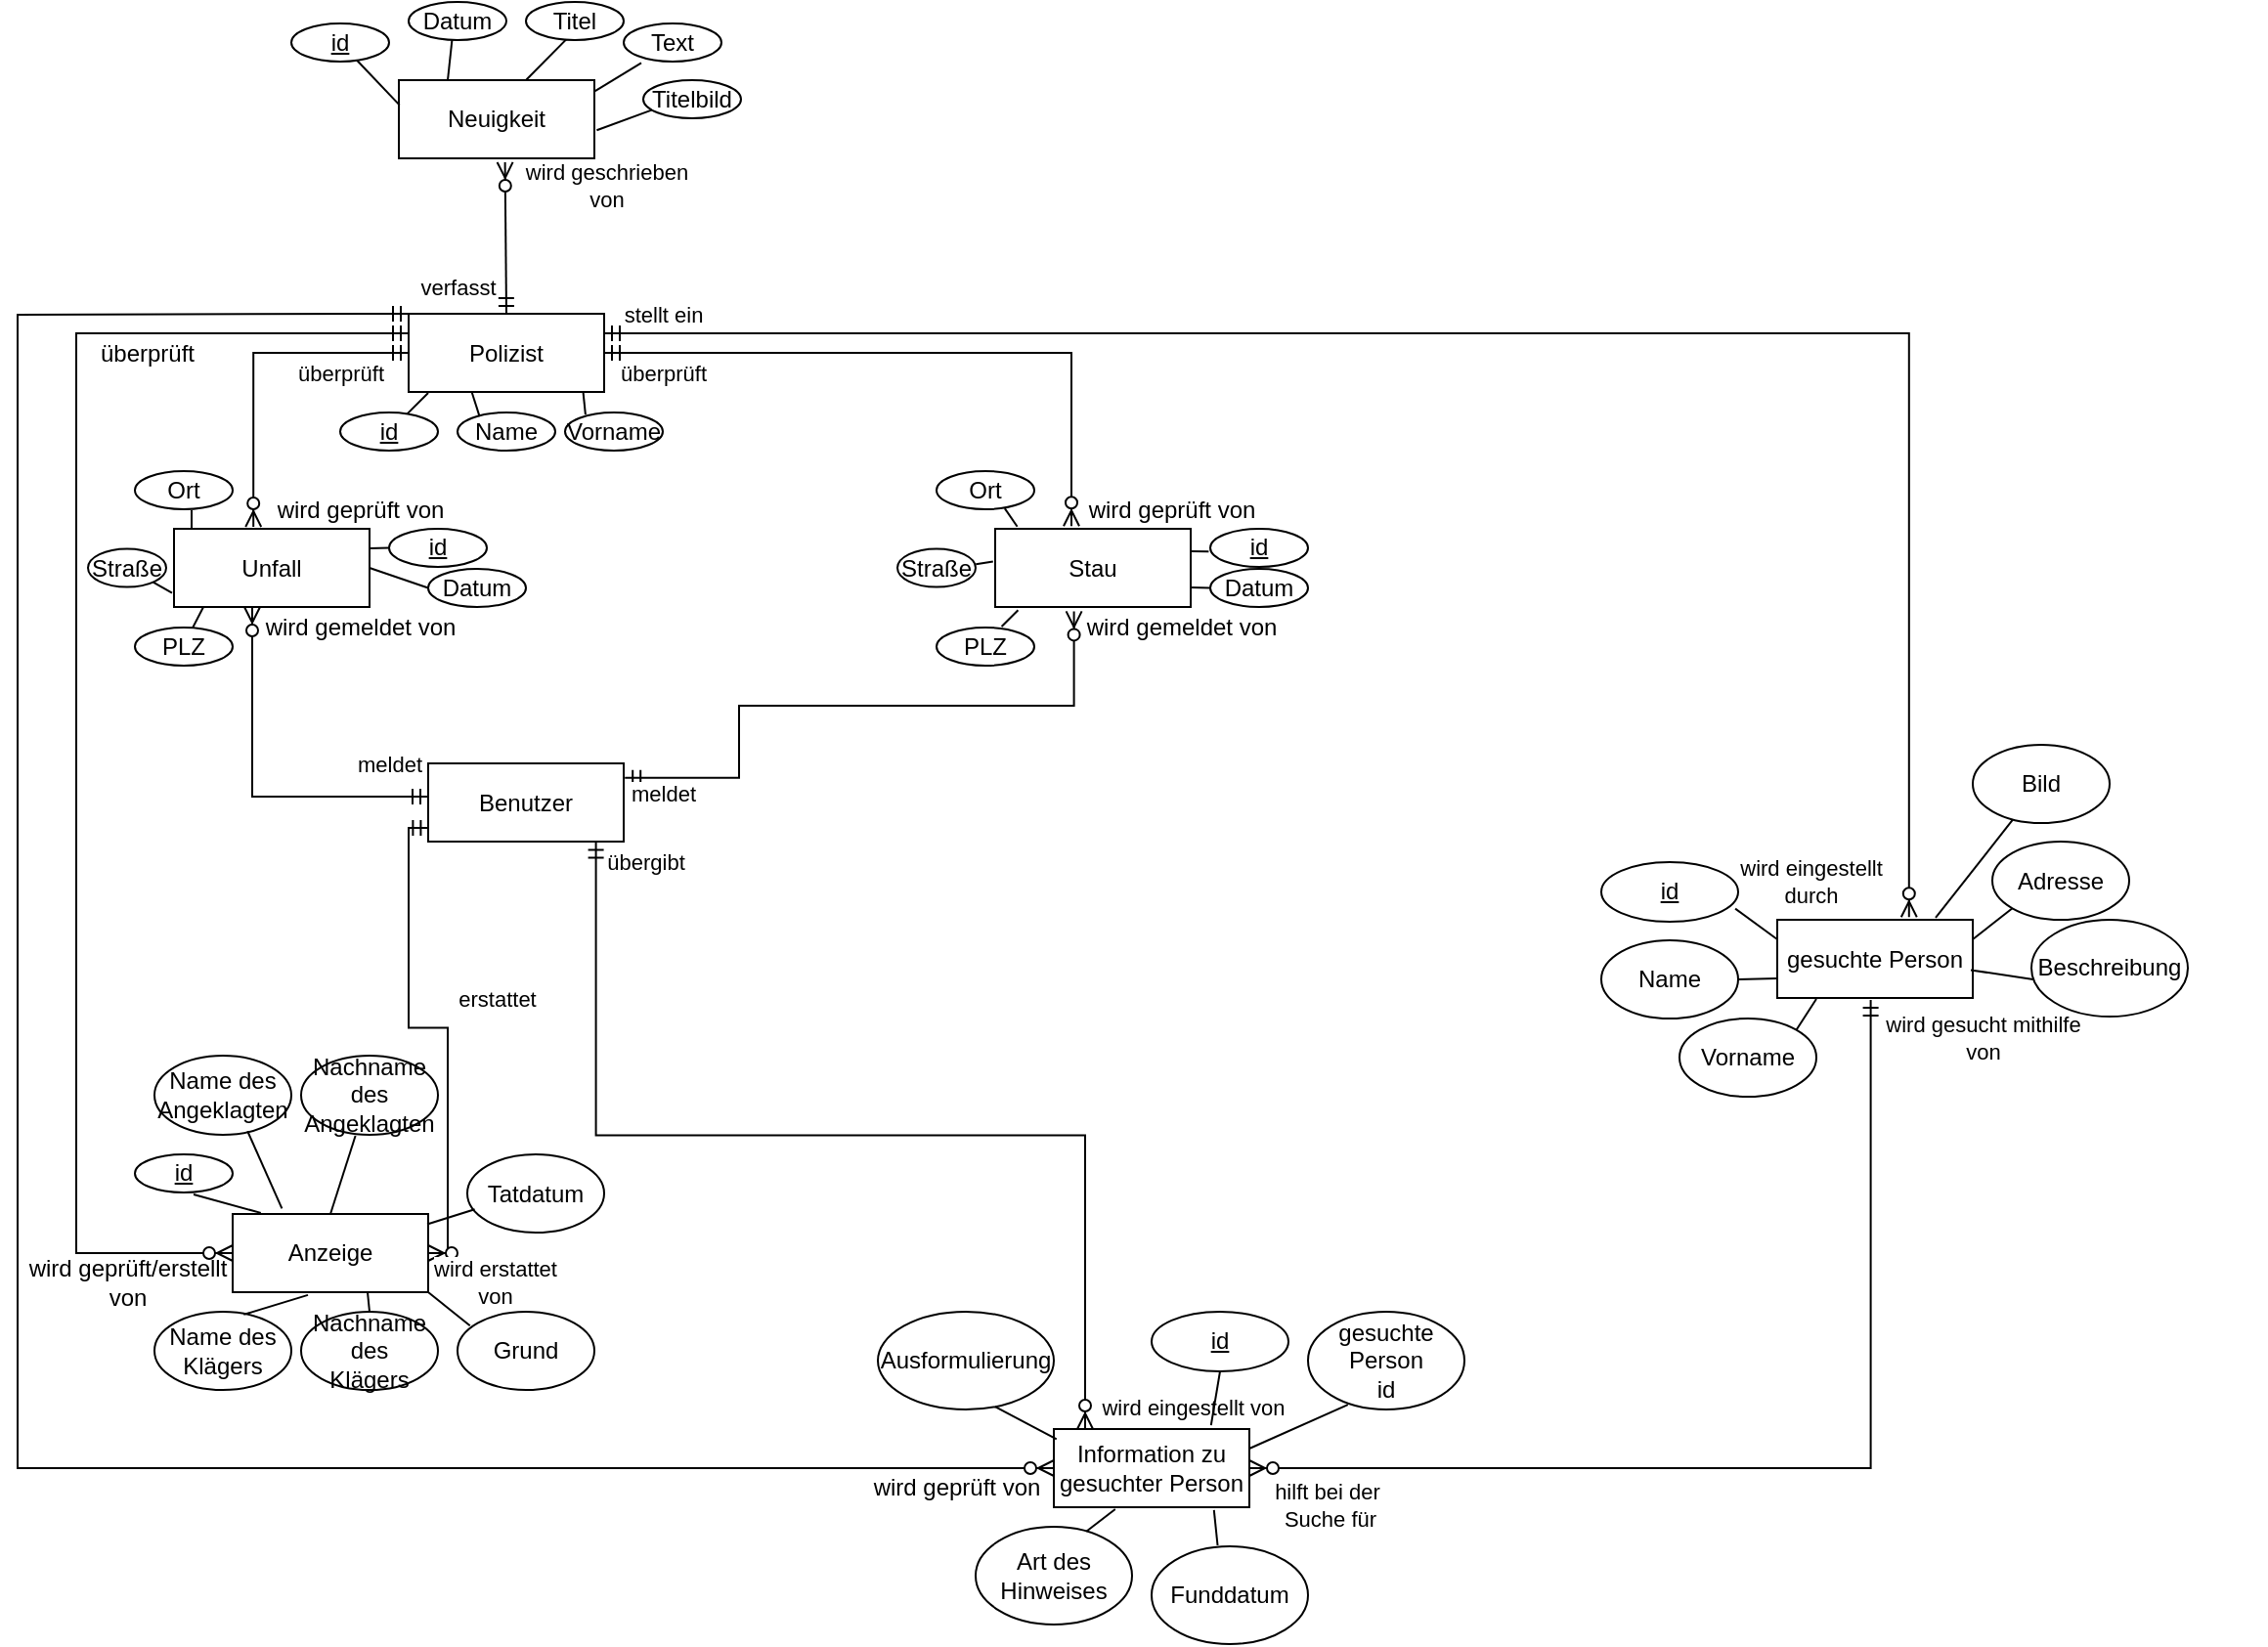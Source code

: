 <mxfile version="15.7.3" type="device"><diagram id="R2lEEEUBdFMjLlhIrx00" name="Page-1"><mxGraphModel dx="441" dy="1510" grid="1" gridSize="10" guides="1" tooltips="1" connect="1" arrows="1" fold="1" page="1" pageScale="1" pageWidth="850" pageHeight="1100" math="0" shadow="0" extFonts="Permanent Marker^https://fonts.googleapis.com/css?family=Permanent+Marker"><root><mxCell id="0"/><mxCell id="1" parent="0"/><mxCell id="sM4DWO9Yj2qkO2nmfRhj-1" value="Unfall" style="whiteSpace=wrap;html=1;align=center;" parent="1" vertex="1"><mxGeometry x="290" y="239.5" width="100" height="40" as="geometry"/></mxCell><mxCell id="sM4DWO9Yj2qkO2nmfRhj-2" value="Benutzer" style="whiteSpace=wrap;html=1;align=center;" parent="1" vertex="1"><mxGeometry x="420" y="359.5" width="100" height="40" as="geometry"/></mxCell><mxCell id="sM4DWO9Yj2qkO2nmfRhj-4" value="Anzeige" style="whiteSpace=wrap;html=1;align=center;" parent="1" vertex="1"><mxGeometry x="320" y="590" width="100" height="40" as="geometry"/></mxCell><mxCell id="sM4DWO9Yj2qkO2nmfRhj-5" value="gesuchte Person" style="whiteSpace=wrap;html=1;align=center;" parent="1" vertex="1"><mxGeometry x="1110" y="439.5" width="100" height="40" as="geometry"/></mxCell><mxCell id="sM4DWO9Yj2qkO2nmfRhj-6" value="Information zu gesuchter Person" style="whiteSpace=wrap;html=1;align=center;" parent="1" vertex="1"><mxGeometry x="740" y="700" width="100" height="40" as="geometry"/></mxCell><mxCell id="sM4DWO9Yj2qkO2nmfRhj-8" value="" style="edgeStyle=orthogonalEdgeStyle;fontSize=12;html=1;endArrow=ERzeroToMany;startArrow=ERmandOne;rounded=0;entryX=0.4;entryY=1;entryDx=0;entryDy=0;entryPerimeter=0;exitX=0;exitY=0.425;exitDx=0;exitDy=0;exitPerimeter=0;" parent="1" source="sM4DWO9Yj2qkO2nmfRhj-2" target="sM4DWO9Yj2qkO2nmfRhj-1" edge="1"><mxGeometry width="100" height="100" relative="1" as="geometry"><mxPoint x="418" y="376.5" as="sourcePoint"/><mxPoint x="290" y="259.5" as="targetPoint"/></mxGeometry></mxCell><mxCell id="sM4DWO9Yj2qkO2nmfRhj-14" value="meldet" style="edgeLabel;html=1;align=center;verticalAlign=middle;resizable=0;points=[];" parent="sM4DWO9Yj2qkO2nmfRhj-8" vertex="1" connectable="0"><mxGeometry x="0.335" relative="1" as="geometry"><mxPoint x="70" y="18" as="offset"/></mxGeometry></mxCell><mxCell id="sM4DWO9Yj2qkO2nmfRhj-9" value="" style="edgeStyle=orthogonalEdgeStyle;fontSize=12;html=1;endArrow=ERzeroToMany;startArrow=ERmandOne;rounded=0;entryX=0.403;entryY=1.055;entryDx=0;entryDy=0;entryPerimeter=0;exitX=1.006;exitY=0.185;exitDx=0;exitDy=0;exitPerimeter=0;" parent="1" source="sM4DWO9Yj2qkO2nmfRhj-2" target="sM4DWO9Yj2qkO2nmfRhj-3" edge="1"><mxGeometry width="100" height="100" relative="1" as="geometry"><mxPoint x="428" y="386.5" as="sourcePoint"/><mxPoint x="340" y="289.5" as="targetPoint"/><Array as="points"><mxPoint x="579" y="367"/><mxPoint x="579" y="330"/><mxPoint x="750" y="330"/></Array></mxGeometry></mxCell><mxCell id="sM4DWO9Yj2qkO2nmfRhj-13" value="meldet" style="edgeLabel;html=1;align=center;verticalAlign=middle;resizable=0;points=[];" parent="sM4DWO9Yj2qkO2nmfRhj-9" vertex="1" connectable="0"><mxGeometry x="0.244" relative="1" as="geometry"><mxPoint x="-140" y="45" as="offset"/></mxGeometry></mxCell><mxCell id="sM4DWO9Yj2qkO2nmfRhj-10" value="" style="edgeStyle=orthogonalEdgeStyle;fontSize=12;html=1;endArrow=ERzeroToMany;startArrow=ERmandOne;rounded=0;entryX=1;entryY=0.5;entryDx=0;entryDy=0;exitX=0.002;exitY=0.825;exitDx=0;exitDy=0;exitPerimeter=0;" parent="1" source="sM4DWO9Yj2qkO2nmfRhj-2" target="sM4DWO9Yj2qkO2nmfRhj-4" edge="1"><mxGeometry width="100" height="100" relative="1" as="geometry"><mxPoint x="430" y="386.5" as="sourcePoint"/><mxPoint x="340" y="289.5" as="targetPoint"/></mxGeometry></mxCell><mxCell id="sM4DWO9Yj2qkO2nmfRhj-15" value="erstattet" style="edgeLabel;html=1;align=center;verticalAlign=middle;resizable=0;points=[];" parent="sM4DWO9Yj2qkO2nmfRhj-10" vertex="1" connectable="0"><mxGeometry x="0.127" y="1" relative="1" as="geometry"><mxPoint x="24" y="-28" as="offset"/></mxGeometry></mxCell><mxCell id="sM4DWO9Yj2qkO2nmfRhj-11" value="" style="edgeStyle=orthogonalEdgeStyle;fontSize=12;html=1;endArrow=ERzeroToMany;startArrow=ERmandOne;rounded=0;exitX=0.858;exitY=1.005;exitDx=0;exitDy=0;exitPerimeter=0;entryX=0.16;entryY=0;entryDx=0;entryDy=0;entryPerimeter=0;" parent="1" source="sM4DWO9Yj2qkO2nmfRhj-2" target="sM4DWO9Yj2qkO2nmfRhj-6" edge="1"><mxGeometry width="100" height="100" relative="1" as="geometry"><mxPoint x="430.2" y="402.5" as="sourcePoint"/><mxPoint x="506" y="499.5" as="targetPoint"/></mxGeometry></mxCell><mxCell id="sM4DWO9Yj2qkO2nmfRhj-16" value="übergibt" style="edgeLabel;html=1;align=center;verticalAlign=middle;resizable=0;points=[];" parent="sM4DWO9Yj2qkO2nmfRhj-11" vertex="1" connectable="0"><mxGeometry x="-0.105" y="1" relative="1" as="geometry"><mxPoint x="-72" y="-139" as="offset"/></mxGeometry></mxCell><mxCell id="sM4DWO9Yj2qkO2nmfRhj-12" value="" style="edgeStyle=orthogonalEdgeStyle;fontSize=12;html=1;endArrow=ERzeroToMany;startArrow=ERmandOne;rounded=0;entryX=1;entryY=0.5;entryDx=0;entryDy=0;exitX=0.478;exitY=1.025;exitDx=0;exitDy=0;exitPerimeter=0;" parent="1" source="sM4DWO9Yj2qkO2nmfRhj-5" target="sM4DWO9Yj2qkO2nmfRhj-6" edge="1"><mxGeometry width="100" height="100" relative="1" as="geometry"><mxPoint x="690" y="489.5" as="sourcePoint"/><mxPoint x="670" y="529.5" as="targetPoint"/></mxGeometry></mxCell><mxCell id="sM4DWO9Yj2qkO2nmfRhj-17" value="wird gesucht mithilfe&lt;br&gt;von" style="edgeLabel;html=1;align=center;verticalAlign=middle;resizable=0;points=[];" parent="sM4DWO9Yj2qkO2nmfRhj-12" vertex="1" connectable="0"><mxGeometry x="0.049" relative="1" as="geometry"><mxPoint x="110" y="-220" as="offset"/></mxGeometry></mxCell><mxCell id="sM4DWO9Yj2qkO2nmfRhj-19" value="wird gemeldet von" style="text;html=1;align=center;verticalAlign=middle;resizable=0;points=[];autosize=1;strokeColor=none;fillColor=none;" parent="1" vertex="1"><mxGeometry x="330" y="279.5" width="110" height="20" as="geometry"/></mxCell><mxCell id="sM4DWO9Yj2qkO2nmfRhj-20" value="wird eingestellt von" style="edgeLabel;html=1;align=center;verticalAlign=middle;resizable=0;points=[];" parent="1" vertex="1" connectable="0"><mxGeometry x="810.002" y="690.0" as="geometry"><mxPoint x="1" y="-1" as="offset"/></mxGeometry></mxCell><mxCell id="sM4DWO9Yj2qkO2nmfRhj-21" value="hilft bei der&amp;nbsp;&lt;br&gt;Suche für" style="edgeLabel;html=1;align=center;verticalAlign=middle;resizable=0;points=[];" parent="1" vertex="1" connectable="0"><mxGeometry x="880.002" y="740.0" as="geometry"><mxPoint x="1" y="-1" as="offset"/></mxGeometry></mxCell><mxCell id="sM4DWO9Yj2qkO2nmfRhj-22" value="Polizist" style="whiteSpace=wrap;html=1;align=center;" parent="1" vertex="1"><mxGeometry x="410" y="129.5" width="100" height="40" as="geometry"/></mxCell><mxCell id="sM4DWO9Yj2qkO2nmfRhj-23" value="" style="edgeStyle=orthogonalEdgeStyle;fontSize=12;html=1;endArrow=ERzeroToMany;startArrow=ERmandOne;rounded=0;entryX=0.406;entryY=-0.025;entryDx=0;entryDy=0;entryPerimeter=0;exitX=0;exitY=0.5;exitDx=0;exitDy=0;" parent="1" source="sM4DWO9Yj2qkO2nmfRhj-22" target="sM4DWO9Yj2qkO2nmfRhj-1" edge="1"><mxGeometry width="100" height="100" relative="1" as="geometry"><mxPoint x="430" y="386.5" as="sourcePoint"/><mxPoint x="340" y="289.5" as="targetPoint"/></mxGeometry></mxCell><mxCell id="sM4DWO9Yj2qkO2nmfRhj-24" value="überprüft" style="edgeLabel;html=1;align=center;verticalAlign=middle;resizable=0;points=[];" parent="sM4DWO9Yj2qkO2nmfRhj-23" vertex="1" connectable="0"><mxGeometry x="0.335" relative="1" as="geometry"><mxPoint x="44" y="-23" as="offset"/></mxGeometry></mxCell><mxCell id="sM4DWO9Yj2qkO2nmfRhj-25" value="wird geprüft von" style="text;html=1;align=center;verticalAlign=middle;resizable=0;points=[];autosize=1;strokeColor=none;fillColor=none;" parent="1" vertex="1"><mxGeometry x="335" y="219.5" width="100" height="20" as="geometry"/></mxCell><mxCell id="sM4DWO9Yj2qkO2nmfRhj-26" value="" style="edgeStyle=orthogonalEdgeStyle;fontSize=12;html=1;endArrow=ERzeroToMany;startArrow=ERmandOne;rounded=0;entryX=0.39;entryY=-0.035;entryDx=0;entryDy=0;entryPerimeter=0;exitX=1;exitY=0.5;exitDx=0;exitDy=0;" parent="1" source="sM4DWO9Yj2qkO2nmfRhj-22" target="sM4DWO9Yj2qkO2nmfRhj-3" edge="1"><mxGeometry width="100" height="100" relative="1" as="geometry"><mxPoint x="420" y="159.5" as="sourcePoint"/><mxPoint x="340.6" y="248.5" as="targetPoint"/></mxGeometry></mxCell><mxCell id="sM4DWO9Yj2qkO2nmfRhj-27" value="überprüft" style="edgeLabel;html=1;align=center;verticalAlign=middle;resizable=0;points=[];" parent="sM4DWO9Yj2qkO2nmfRhj-26" vertex="1" connectable="0"><mxGeometry x="0.335" relative="1" as="geometry"><mxPoint x="-189" y="10" as="offset"/></mxGeometry></mxCell><mxCell id="sM4DWO9Yj2qkO2nmfRhj-29" value="" style="edgeStyle=orthogonalEdgeStyle;fontSize=12;html=1;endArrow=ERzeroToMany;startArrow=ERmandOne;rounded=0;entryX=0.674;entryY=-0.035;entryDx=0;entryDy=0;entryPerimeter=0;exitX=1;exitY=0.25;exitDx=0;exitDy=0;" parent="1" source="sM4DWO9Yj2qkO2nmfRhj-22" target="sM4DWO9Yj2qkO2nmfRhj-5" edge="1"><mxGeometry width="100" height="100" relative="1" as="geometry"><mxPoint x="520" y="159.5" as="sourcePoint"/><mxPoint x="589" y="248.1" as="targetPoint"/></mxGeometry></mxCell><mxCell id="sM4DWO9Yj2qkO2nmfRhj-31" value="stellt ein" style="edgeLabel;html=1;align=center;verticalAlign=middle;resizable=0;points=[];" parent="1" vertex="1" connectable="0"><mxGeometry x="540" y="129.5" as="geometry"/></mxCell><mxCell id="sM4DWO9Yj2qkO2nmfRhj-32" value="wird eingestellt&lt;br&gt;durch" style="edgeLabel;html=1;align=center;verticalAlign=middle;resizable=0;points=[];" parent="1" vertex="1" connectable="0"><mxGeometry x="1360" y="410.0" as="geometry"><mxPoint x="-233" y="10" as="offset"/></mxGeometry></mxCell><mxCell id="sM4DWO9Yj2qkO2nmfRhj-33" value="" style="edgeStyle=orthogonalEdgeStyle;fontSize=12;html=1;endArrow=ERzeroToMany;startArrow=ERmandOne;rounded=0;entryX=0;entryY=0.5;entryDx=0;entryDy=0;exitX=0;exitY=0;exitDx=0;exitDy=0;" parent="1" source="sM4DWO9Yj2qkO2nmfRhj-22" target="sM4DWO9Yj2qkO2nmfRhj-6" edge="1"><mxGeometry width="100" height="100" relative="1" as="geometry"><mxPoint x="390" y="69.5" as="sourcePoint"/><mxPoint x="260" y="569.5" as="targetPoint"/><Array as="points"><mxPoint x="390" y="130"/><mxPoint x="210" y="130"/><mxPoint x="210" y="720"/></Array></mxGeometry></mxCell><mxCell id="sM4DWO9Yj2qkO2nmfRhj-35" value="wird geprüft von" style="text;html=1;align=center;verticalAlign=middle;resizable=0;points=[];autosize=1;strokeColor=none;fillColor=none;" parent="1" vertex="1"><mxGeometry x="640" y="720" width="100" height="20" as="geometry"/></mxCell><mxCell id="sM4DWO9Yj2qkO2nmfRhj-36" value="" style="edgeStyle=orthogonalEdgeStyle;fontSize=12;html=1;endArrow=ERzeroToMany;startArrow=ERmandOne;rounded=0;entryX=0;entryY=0.5;entryDx=0;entryDy=0;exitX=0;exitY=0.25;exitDx=0;exitDy=0;" parent="1" source="sM4DWO9Yj2qkO2nmfRhj-22" target="sM4DWO9Yj2qkO2nmfRhj-4" edge="1"><mxGeometry width="100" height="100" relative="1" as="geometry"><mxPoint x="400" y="140.5" as="sourcePoint"/><mxPoint x="530" y="559.5" as="targetPoint"/><Array as="points"><mxPoint x="240" y="140"/><mxPoint x="240" y="610"/></Array></mxGeometry></mxCell><mxCell id="sM4DWO9Yj2qkO2nmfRhj-41" value="wird erstattet&lt;br&gt;von" style="edgeLabel;html=1;align=center;verticalAlign=middle;resizable=0;points=[];" parent="1" vertex="1" connectable="0"><mxGeometry x="445.0" y="624.996" as="geometry"><mxPoint x="9" as="offset"/></mxGeometry></mxCell><mxCell id="sM4DWO9Yj2qkO2nmfRhj-43" value="wird geprüft/erstellt&lt;br&gt;von" style="text;html=1;align=center;verticalAlign=middle;resizable=0;points=[];autosize=1;strokeColor=none;fillColor=none;" parent="1" vertex="1"><mxGeometry x="206" y="610" width="120" height="30" as="geometry"/></mxCell><mxCell id="sM4DWO9Yj2qkO2nmfRhj-45" value="überprüft" style="text;html=1;align=center;verticalAlign=middle;resizable=0;points=[];autosize=1;strokeColor=none;fillColor=none;" parent="1" vertex="1"><mxGeometry x="246" y="139.5" width="60" height="20" as="geometry"/></mxCell><mxCell id="ES8gMafoTEzT5sSjYpMs-4" value="&lt;u&gt;id&lt;/u&gt;" style="ellipse;whiteSpace=wrap;html=1;align=center;" parent="1" vertex="1"><mxGeometry x="375" y="180" width="50" height="19.5" as="geometry"/></mxCell><mxCell id="ES8gMafoTEzT5sSjYpMs-5" value="Name" style="ellipse;whiteSpace=wrap;html=1;align=center;fontFamily=Helvetica;" parent="1" vertex="1"><mxGeometry x="435" y="180" width="50" height="19.5" as="geometry"/></mxCell><mxCell id="ES8gMafoTEzT5sSjYpMs-6" value="Vorname" style="ellipse;whiteSpace=wrap;html=1;align=center;fontFamily=Helvetica;" parent="1" vertex="1"><mxGeometry x="490" y="180" width="50" height="19.5" as="geometry"/></mxCell><mxCell id="ES8gMafoTEzT5sSjYpMs-7" value="&lt;u&gt;id&lt;/u&gt;" style="ellipse;whiteSpace=wrap;html=1;align=center;" parent="1" vertex="1"><mxGeometry x="400" y="239.5" width="50" height="19.5" as="geometry"/></mxCell><mxCell id="ES8gMafoTEzT5sSjYpMs-8" value="Datum" style="ellipse;whiteSpace=wrap;html=1;align=center;fontFamily=Helvetica;" parent="1" vertex="1"><mxGeometry x="420" y="260" width="50" height="19.5" as="geometry"/></mxCell><mxCell id="ES8gMafoTEzT5sSjYpMs-9" value="PLZ" style="ellipse;whiteSpace=wrap;html=1;align=center;fontFamily=Helvetica;" parent="1" vertex="1"><mxGeometry x="270" y="290" width="50" height="19.5" as="geometry"/></mxCell><mxCell id="ES8gMafoTEzT5sSjYpMs-10" value="Ort" style="ellipse;whiteSpace=wrap;html=1;align=center;fontFamily=Helvetica;" parent="1" vertex="1"><mxGeometry x="270" y="210" width="50" height="19.5" as="geometry"/></mxCell><mxCell id="ES8gMafoTEzT5sSjYpMs-11" value="Straße" style="ellipse;whiteSpace=wrap;html=1;align=center;fontFamily=Helvetica;" parent="1" vertex="1"><mxGeometry x="246" y="249.75" width="40" height="19.5" as="geometry"/></mxCell><mxCell id="ES8gMafoTEzT5sSjYpMs-19" value="" style="endArrow=none;html=1;rounded=0;fontFamily=Helvetica;exitX=1;exitY=0.25;exitDx=0;exitDy=0;entryX=0;entryY=0.5;entryDx=0;entryDy=0;" parent="1" source="sM4DWO9Yj2qkO2nmfRhj-1" target="ES8gMafoTEzT5sSjYpMs-7" edge="1"><mxGeometry width="50" height="50" relative="1" as="geometry"><mxPoint x="490" y="270" as="sourcePoint"/><mxPoint x="540" y="220" as="targetPoint"/></mxGeometry></mxCell><mxCell id="ES8gMafoTEzT5sSjYpMs-20" value="" style="endArrow=none;html=1;rounded=0;fontFamily=Helvetica;exitX=1;exitY=0.5;exitDx=0;exitDy=0;entryX=0;entryY=0.5;entryDx=0;entryDy=0;" parent="1" source="sM4DWO9Yj2qkO2nmfRhj-1" target="ES8gMafoTEzT5sSjYpMs-8" edge="1"><mxGeometry width="50" height="50" relative="1" as="geometry"><mxPoint x="401.3" y="258.86" as="sourcePoint"/><mxPoint x="410.0" y="259.25" as="targetPoint"/></mxGeometry></mxCell><mxCell id="ES8gMafoTEzT5sSjYpMs-21" value="" style="endArrow=none;html=1;rounded=0;fontFamily=Helvetica;exitX=0.149;exitY=1.006;exitDx=0;exitDy=0;exitPerimeter=0;" parent="1" source="sM4DWO9Yj2qkO2nmfRhj-1" target="ES8gMafoTEzT5sSjYpMs-9" edge="1"><mxGeometry width="50" height="50" relative="1" as="geometry"><mxPoint x="411.3" y="268.86" as="sourcePoint"/><mxPoint x="420.0" y="269.25" as="targetPoint"/></mxGeometry></mxCell><mxCell id="ES8gMafoTEzT5sSjYpMs-22" value="" style="endArrow=none;html=1;rounded=0;fontFamily=Helvetica;exitX=-0.01;exitY=0.821;exitDx=0;exitDy=0;exitPerimeter=0;" parent="1" source="sM4DWO9Yj2qkO2nmfRhj-1" target="ES8gMafoTEzT5sSjYpMs-11" edge="1"><mxGeometry width="50" height="50" relative="1" as="geometry"><mxPoint x="314.9" y="289.74" as="sourcePoint"/><mxPoint x="309.65" y="300.17" as="targetPoint"/></mxGeometry></mxCell><mxCell id="ES8gMafoTEzT5sSjYpMs-23" value="" style="endArrow=none;html=1;rounded=0;fontFamily=Helvetica;" parent="1" edge="1"><mxGeometry width="50" height="50" relative="1" as="geometry"><mxPoint x="299" y="240" as="sourcePoint"/><mxPoint x="299" y="230" as="targetPoint"/></mxGeometry></mxCell><mxCell id="ES8gMafoTEzT5sSjYpMs-30" value="" style="endArrow=none;html=1;rounded=0;fontFamily=Helvetica;" parent="1" target="ES8gMafoTEzT5sSjYpMs-4" edge="1"><mxGeometry width="50" height="50" relative="1" as="geometry"><mxPoint x="420" y="170" as="sourcePoint"/><mxPoint x="410.0" y="259.25" as="targetPoint"/></mxGeometry></mxCell><mxCell id="ES8gMafoTEzT5sSjYpMs-31" value="" style="endArrow=none;html=1;rounded=0;fontFamily=Helvetica;exitX=0.322;exitY=0.994;exitDx=0;exitDy=0;exitPerimeter=0;entryX=0.226;entryY=0.106;entryDx=0;entryDy=0;entryPerimeter=0;" parent="1" source="sM4DWO9Yj2qkO2nmfRhj-22" target="ES8gMafoTEzT5sSjYpMs-5" edge="1"><mxGeometry width="50" height="50" relative="1" as="geometry"><mxPoint x="430" y="180" as="sourcePoint"/><mxPoint x="419.239" y="190.69" as="targetPoint"/></mxGeometry></mxCell><mxCell id="ES8gMafoTEzT5sSjYpMs-32" value="" style="endArrow=none;html=1;rounded=0;fontFamily=Helvetica;exitX=0.893;exitY=1.008;exitDx=0;exitDy=0;exitPerimeter=0;entryX=0.209;entryY=0.056;entryDx=0;entryDy=0;entryPerimeter=0;" parent="1" source="sM4DWO9Yj2qkO2nmfRhj-22" target="ES8gMafoTEzT5sSjYpMs-6" edge="1"><mxGeometry width="50" height="50" relative="1" as="geometry"><mxPoint x="452.2" y="179.26" as="sourcePoint"/><mxPoint x="456.3" y="192.067" as="targetPoint"/></mxGeometry></mxCell><mxCell id="ES8gMafoTEzT5sSjYpMs-33" value="&lt;u&gt;id&lt;/u&gt;" style="ellipse;whiteSpace=wrap;html=1;align=center;" parent="1" vertex="1"><mxGeometry x="270" y="559.5" width="50" height="19.5" as="geometry"/></mxCell><mxCell id="ES8gMafoTEzT5sSjYpMs-35" value="" style="endArrow=none;html=1;rounded=0;fontFamily=Helvetica;exitX=0.144;exitY=-0.014;exitDx=0;exitDy=0;exitPerimeter=0;entryX=0.6;entryY=1.051;entryDx=0;entryDy=0;entryPerimeter=0;" parent="1" source="sM4DWO9Yj2qkO2nmfRhj-4" target="ES8gMafoTEzT5sSjYpMs-33" edge="1"><mxGeometry width="50" height="50" relative="1" as="geometry"><mxPoint x="550" y="400" as="sourcePoint"/><mxPoint x="314" y="440" as="targetPoint"/></mxGeometry></mxCell><mxCell id="ES8gMafoTEzT5sSjYpMs-36" value="Name des Angeklagten" style="ellipse;whiteSpace=wrap;html=1;align=center;fontFamily=Helvetica;" parent="1" vertex="1"><mxGeometry x="280" y="509" width="70" height="40.5" as="geometry"/></mxCell><mxCell id="ES8gMafoTEzT5sSjYpMs-38" value="Name des&lt;br&gt;Klägers" style="ellipse;whiteSpace=wrap;html=1;align=center;fontFamily=Helvetica;" parent="1" vertex="1"><mxGeometry x="280" y="640" width="70" height="40" as="geometry"/></mxCell><mxCell id="ES8gMafoTEzT5sSjYpMs-39" value="Nachname des Angeklagten" style="ellipse;whiteSpace=wrap;html=1;align=center;fontFamily=Helvetica;" parent="1" vertex="1"><mxGeometry x="355" y="509" width="70" height="40.5" as="geometry"/></mxCell><mxCell id="ES8gMafoTEzT5sSjYpMs-40" value="Nachname des&lt;br&gt;Klägers" style="ellipse;whiteSpace=wrap;html=1;align=center;fontFamily=Helvetica;" parent="1" vertex="1"><mxGeometry x="355" y="640" width="70" height="40" as="geometry"/></mxCell><mxCell id="ES8gMafoTEzT5sSjYpMs-41" value="Grund" style="ellipse;whiteSpace=wrap;html=1;align=center;fontFamily=Helvetica;" parent="1" vertex="1"><mxGeometry x="435" y="640" width="70" height="40" as="geometry"/></mxCell><mxCell id="ES8gMafoTEzT5sSjYpMs-42" value="Tatdatum" style="ellipse;whiteSpace=wrap;html=1;align=center;fontFamily=Helvetica;" parent="1" vertex="1"><mxGeometry x="440" y="559.5" width="70" height="40" as="geometry"/></mxCell><mxCell id="ES8gMafoTEzT5sSjYpMs-43" value="" style="endArrow=none;html=1;rounded=0;fontFamily=Helvetica;exitX=0.252;exitY=-0.071;exitDx=0;exitDy=0;exitPerimeter=0;entryX=0.68;entryY=0.954;entryDx=0;entryDy=0;entryPerimeter=0;" parent="1" source="sM4DWO9Yj2qkO2nmfRhj-4" target="ES8gMafoTEzT5sSjYpMs-36" edge="1"><mxGeometry width="50" height="50" relative="1" as="geometry"><mxPoint x="344.4" y="599.44" as="sourcePoint"/><mxPoint x="310" y="589.995" as="targetPoint"/></mxGeometry></mxCell><mxCell id="ES8gMafoTEzT5sSjYpMs-44" value="" style="endArrow=none;html=1;rounded=0;fontFamily=Helvetica;exitX=0.5;exitY=0;exitDx=0;exitDy=0;entryX=0.397;entryY=1.012;entryDx=0;entryDy=0;entryPerimeter=0;" parent="1" source="sM4DWO9Yj2qkO2nmfRhj-4" target="ES8gMafoTEzT5sSjYpMs-39" edge="1"><mxGeometry width="50" height="50" relative="1" as="geometry"><mxPoint x="354.4" y="609.44" as="sourcePoint"/><mxPoint x="320" y="599.995" as="targetPoint"/></mxGeometry></mxCell><mxCell id="ES8gMafoTEzT5sSjYpMs-45" value="" style="endArrow=none;html=1;rounded=0;fontFamily=Helvetica;exitX=0.054;exitY=0.703;exitDx=0;exitDy=0;exitPerimeter=0;entryX=0.995;entryY=0.131;entryDx=0;entryDy=0;entryPerimeter=0;" parent="1" source="ES8gMafoTEzT5sSjYpMs-42" target="sM4DWO9Yj2qkO2nmfRhj-4" edge="1"><mxGeometry width="50" height="50" relative="1" as="geometry"><mxPoint x="364.4" y="619.44" as="sourcePoint"/><mxPoint x="330" y="609.995" as="targetPoint"/></mxGeometry></mxCell><mxCell id="ES8gMafoTEzT5sSjYpMs-46" value="" style="endArrow=none;html=1;rounded=0;fontFamily=Helvetica;exitX=0.091;exitY=0.179;exitDx=0;exitDy=0;exitPerimeter=0;entryX=1;entryY=1;entryDx=0;entryDy=0;" parent="1" source="ES8gMafoTEzT5sSjYpMs-41" target="sM4DWO9Yj2qkO2nmfRhj-4" edge="1"><mxGeometry width="50" height="50" relative="1" as="geometry"><mxPoint x="374.4" y="629.44" as="sourcePoint"/><mxPoint x="340" y="619.995" as="targetPoint"/></mxGeometry></mxCell><mxCell id="ES8gMafoTEzT5sSjYpMs-47" value="" style="endArrow=none;html=1;rounded=0;fontFamily=Helvetica;exitX=0.5;exitY=0;exitDx=0;exitDy=0;entryX=0.69;entryY=1;entryDx=0;entryDy=0;entryPerimeter=0;" parent="1" source="ES8gMafoTEzT5sSjYpMs-40" target="sM4DWO9Yj2qkO2nmfRhj-4" edge="1"><mxGeometry width="50" height="50" relative="1" as="geometry"><mxPoint x="384.4" y="639.44" as="sourcePoint"/><mxPoint x="350" y="629.995" as="targetPoint"/></mxGeometry></mxCell><mxCell id="ES8gMafoTEzT5sSjYpMs-48" value="" style="endArrow=none;html=1;rounded=0;fontFamily=Helvetica;exitX=0.652;exitY=0.036;exitDx=0;exitDy=0;exitPerimeter=0;entryX=0.385;entryY=1.036;entryDx=0;entryDy=0;entryPerimeter=0;" parent="1" source="ES8gMafoTEzT5sSjYpMs-38" target="sM4DWO9Yj2qkO2nmfRhj-4" edge="1"><mxGeometry width="50" height="50" relative="1" as="geometry"><mxPoint x="394.4" y="649.44" as="sourcePoint"/><mxPoint x="360" y="639.995" as="targetPoint"/></mxGeometry></mxCell><mxCell id="ES8gMafoTEzT5sSjYpMs-49" value="&lt;u&gt;id&lt;/u&gt;" style="ellipse;whiteSpace=wrap;html=1;align=center;" parent="1" vertex="1"><mxGeometry x="1020" y="410" width="70" height="30.5" as="geometry"/></mxCell><mxCell id="ES8gMafoTEzT5sSjYpMs-50" value="" style="group" parent="1" vertex="1" connectable="0"><mxGeometry x="660" y="210" width="210" height="99.5" as="geometry"/></mxCell><mxCell id="sM4DWO9Yj2qkO2nmfRhj-3" value="Stau" style="whiteSpace=wrap;html=1;align=center;" parent="ES8gMafoTEzT5sSjYpMs-50" vertex="1"><mxGeometry x="50" y="29.5" width="100" height="40" as="geometry"/></mxCell><mxCell id="sM4DWO9Yj2qkO2nmfRhj-18" value="wird gemeldet von" style="text;html=1;align=center;verticalAlign=middle;resizable=0;points=[];autosize=1;strokeColor=none;fillColor=none;" parent="ES8gMafoTEzT5sSjYpMs-50" vertex="1"><mxGeometry x="90" y="69.5" width="110" height="20" as="geometry"/></mxCell><mxCell id="sM4DWO9Yj2qkO2nmfRhj-28" value="wird geprüft von" style="text;html=1;align=center;verticalAlign=middle;resizable=0;points=[];autosize=1;strokeColor=none;fillColor=none;" parent="ES8gMafoTEzT5sSjYpMs-50" vertex="1"><mxGeometry x="90" y="9.5" width="100" height="20" as="geometry"/></mxCell><mxCell id="ES8gMafoTEzT5sSjYpMs-12" value="&lt;u&gt;id&lt;/u&gt;" style="ellipse;whiteSpace=wrap;html=1;align=center;" parent="ES8gMafoTEzT5sSjYpMs-50" vertex="1"><mxGeometry x="160" y="29.5" width="50" height="19.5" as="geometry"/></mxCell><mxCell id="ES8gMafoTEzT5sSjYpMs-13" value="Datum" style="ellipse;whiteSpace=wrap;html=1;align=center;fontFamily=Helvetica;" parent="ES8gMafoTEzT5sSjYpMs-50" vertex="1"><mxGeometry x="160" y="50" width="50" height="19.5" as="geometry"/></mxCell><mxCell id="ES8gMafoTEzT5sSjYpMs-14" value="PLZ" style="ellipse;whiteSpace=wrap;html=1;align=center;fontFamily=Helvetica;" parent="ES8gMafoTEzT5sSjYpMs-50" vertex="1"><mxGeometry x="20" y="80" width="50" height="19.5" as="geometry"/></mxCell><mxCell id="ES8gMafoTEzT5sSjYpMs-15" value="Ort" style="ellipse;whiteSpace=wrap;html=1;align=center;fontFamily=Helvetica;" parent="ES8gMafoTEzT5sSjYpMs-50" vertex="1"><mxGeometry x="20" width="50" height="19.5" as="geometry"/></mxCell><mxCell id="ES8gMafoTEzT5sSjYpMs-16" value="Straße" style="ellipse;whiteSpace=wrap;html=1;align=center;fontFamily=Helvetica;" parent="ES8gMafoTEzT5sSjYpMs-50" vertex="1"><mxGeometry y="39.75" width="40" height="19.5" as="geometry"/></mxCell><mxCell id="ES8gMafoTEzT5sSjYpMs-25" value="" style="endArrow=none;html=1;rounded=0;fontFamily=Helvetica;exitX=1.004;exitY=0.402;exitDx=0;exitDy=0;entryX=-0.011;entryY=0.418;entryDx=0;entryDy=0;exitPerimeter=0;entryPerimeter=0;" parent="ES8gMafoTEzT5sSjYpMs-50" source="ES8gMafoTEzT5sSjYpMs-16" target="sM4DWO9Yj2qkO2nmfRhj-3" edge="1"><mxGeometry width="50" height="50" relative="1" as="geometry"><mxPoint x="-90" y="49.5" as="sourcePoint"/><mxPoint x="-80.0" y="49.25" as="targetPoint"/></mxGeometry></mxCell><mxCell id="ES8gMafoTEzT5sSjYpMs-26" value="" style="endArrow=none;html=1;rounded=0;fontFamily=Helvetica;exitX=0.698;exitY=0.977;exitDx=0;exitDy=0;entryX=0.113;entryY=-0.028;entryDx=0;entryDy=0;exitPerimeter=0;entryPerimeter=0;" parent="ES8gMafoTEzT5sSjYpMs-50" source="ES8gMafoTEzT5sSjYpMs-15" target="sM4DWO9Yj2qkO2nmfRhj-3" edge="1"><mxGeometry width="50" height="50" relative="1" as="geometry"><mxPoint x="50.16" y="57.589" as="sourcePoint"/><mxPoint x="58.9" y="56.22" as="targetPoint"/></mxGeometry></mxCell><mxCell id="ES8gMafoTEzT5sSjYpMs-27" value="" style="endArrow=none;html=1;rounded=0;fontFamily=Helvetica;exitX=0.666;exitY=-0.026;exitDx=0;exitDy=0;entryX=0.117;entryY=1.04;entryDx=0;entryDy=0;exitPerimeter=0;entryPerimeter=0;" parent="ES8gMafoTEzT5sSjYpMs-50" source="ES8gMafoTEzT5sSjYpMs-14" target="sM4DWO9Yj2qkO2nmfRhj-3" edge="1"><mxGeometry width="50" height="50" relative="1" as="geometry"><mxPoint x="60.16" y="67.589" as="sourcePoint"/><mxPoint x="68.9" y="66.22" as="targetPoint"/></mxGeometry></mxCell><mxCell id="ES8gMafoTEzT5sSjYpMs-28" value="" style="endArrow=none;html=1;rounded=0;fontFamily=Helvetica;exitX=1.003;exitY=0.287;exitDx=0;exitDy=0;entryX=-0.016;entryY=0.599;entryDx=0;entryDy=0;exitPerimeter=0;entryPerimeter=0;" parent="ES8gMafoTEzT5sSjYpMs-50" source="sM4DWO9Yj2qkO2nmfRhj-3" target="ES8gMafoTEzT5sSjYpMs-12" edge="1"><mxGeometry width="50" height="50" relative="1" as="geometry"><mxPoint x="70.16" y="77.589" as="sourcePoint"/><mxPoint x="78.9" y="76.22" as="targetPoint"/></mxGeometry></mxCell><mxCell id="ES8gMafoTEzT5sSjYpMs-29" value="" style="endArrow=none;html=1;rounded=0;fontFamily=Helvetica;exitX=0;exitY=0.5;exitDx=0;exitDy=0;entryX=1;entryY=0.75;entryDx=0;entryDy=0;" parent="ES8gMafoTEzT5sSjYpMs-50" source="ES8gMafoTEzT5sSjYpMs-13" target="sM4DWO9Yj2qkO2nmfRhj-3" edge="1"><mxGeometry width="50" height="50" relative="1" as="geometry"><mxPoint x="80.16" y="87.589" as="sourcePoint"/><mxPoint x="88.9" y="86.22" as="targetPoint"/></mxGeometry></mxCell><mxCell id="ES8gMafoTEzT5sSjYpMs-51" value="Name" style="ellipse;whiteSpace=wrap;html=1;align=center;fontFamily=Helvetica;" parent="1" vertex="1"><mxGeometry x="1020" y="450" width="70" height="40" as="geometry"/></mxCell><mxCell id="ES8gMafoTEzT5sSjYpMs-52" value="Vorname" style="ellipse;whiteSpace=wrap;html=1;align=center;fontFamily=Helvetica;" parent="1" vertex="1"><mxGeometry x="1060" y="490" width="70" height="40" as="geometry"/></mxCell><mxCell id="ES8gMafoTEzT5sSjYpMs-53" value="Adresse" style="ellipse;whiteSpace=wrap;html=1;align=center;fontFamily=Helvetica;" parent="1" vertex="1"><mxGeometry x="1220" y="399.5" width="70" height="40" as="geometry"/></mxCell><mxCell id="ES8gMafoTEzT5sSjYpMs-54" value="Beschreibung" style="ellipse;whiteSpace=wrap;html=1;align=center;fontFamily=Helvetica;" parent="1" vertex="1"><mxGeometry x="1240" y="439.5" width="80" height="49.5" as="geometry"/></mxCell><mxCell id="ES8gMafoTEzT5sSjYpMs-55" value="&lt;u&gt;id&lt;/u&gt;" style="ellipse;whiteSpace=wrap;html=1;align=center;" parent="1" vertex="1"><mxGeometry x="790" y="640" width="70" height="30.5" as="geometry"/></mxCell><mxCell id="ES8gMafoTEzT5sSjYpMs-56" value="gesuchte&lt;br&gt;Person&lt;br&gt;id" style="ellipse;whiteSpace=wrap;html=1;align=center;fontFamily=Helvetica;" parent="1" vertex="1"><mxGeometry x="870" y="640" width="80" height="50" as="geometry"/></mxCell><mxCell id="ES8gMafoTEzT5sSjYpMs-57" value="Art des Hinweises" style="ellipse;whiteSpace=wrap;html=1;align=center;fontFamily=Helvetica;" parent="1" vertex="1"><mxGeometry x="700" y="750" width="80" height="50" as="geometry"/></mxCell><mxCell id="ES8gMafoTEzT5sSjYpMs-58" value="Funddatum" style="ellipse;whiteSpace=wrap;html=1;align=center;fontFamily=Helvetica;" parent="1" vertex="1"><mxGeometry x="790" y="760" width="80" height="50" as="geometry"/></mxCell><mxCell id="ES8gMafoTEzT5sSjYpMs-59" value="Ausformulierung" style="ellipse;whiteSpace=wrap;html=1;align=center;fontFamily=Helvetica;" parent="1" vertex="1"><mxGeometry x="650" y="640" width="90" height="50" as="geometry"/></mxCell><mxCell id="ES8gMafoTEzT5sSjYpMs-60" value="" style="endArrow=none;html=1;rounded=0;fontFamily=Helvetica;entryX=0.014;entryY=0.131;entryDx=0;entryDy=0;entryPerimeter=0;exitX=0.666;exitY=0.971;exitDx=0;exitDy=0;exitPerimeter=0;" parent="1" source="ES8gMafoTEzT5sSjYpMs-59" target="sM4DWO9Yj2qkO2nmfRhj-6" edge="1"><mxGeometry width="50" height="50" relative="1" as="geometry"><mxPoint x="620" y="620" as="sourcePoint"/><mxPoint x="670" y="570" as="targetPoint"/></mxGeometry></mxCell><mxCell id="ES8gMafoTEzT5sSjYpMs-61" value="" style="endArrow=none;html=1;rounded=0;fontFamily=Helvetica;entryX=0.804;entryY=-0.048;entryDx=0;entryDy=0;entryPerimeter=0;exitX=0.5;exitY=1;exitDx=0;exitDy=0;" parent="1" source="ES8gMafoTEzT5sSjYpMs-55" target="sM4DWO9Yj2qkO2nmfRhj-6" edge="1"><mxGeometry width="50" height="50" relative="1" as="geometry"><mxPoint x="719.94" y="698.55" as="sourcePoint"/><mxPoint x="747.1" y="715.72" as="targetPoint"/></mxGeometry></mxCell><mxCell id="ES8gMafoTEzT5sSjYpMs-62" value="" style="endArrow=none;html=1;rounded=0;fontFamily=Helvetica;entryX=1;entryY=0.25;entryDx=0;entryDy=0;exitX=0.255;exitY=0.952;exitDx=0;exitDy=0;exitPerimeter=0;" parent="1" source="ES8gMafoTEzT5sSjYpMs-56" target="sM4DWO9Yj2qkO2nmfRhj-6" edge="1"><mxGeometry width="50" height="50" relative="1" as="geometry"><mxPoint x="729.94" y="708.55" as="sourcePoint"/><mxPoint x="757.1" y="725.72" as="targetPoint"/></mxGeometry></mxCell><mxCell id="ES8gMafoTEzT5sSjYpMs-63" value="" style="endArrow=none;html=1;rounded=0;fontFamily=Helvetica;entryX=0.819;entryY=1.036;entryDx=0;entryDy=0;entryPerimeter=0;exitX=0.422;exitY=-0.01;exitDx=0;exitDy=0;exitPerimeter=0;" parent="1" source="ES8gMafoTEzT5sSjYpMs-58" target="sM4DWO9Yj2qkO2nmfRhj-6" edge="1"><mxGeometry width="50" height="50" relative="1" as="geometry"><mxPoint x="739.94" y="718.55" as="sourcePoint"/><mxPoint x="767.1" y="735.72" as="targetPoint"/></mxGeometry></mxCell><mxCell id="ES8gMafoTEzT5sSjYpMs-64" value="" style="endArrow=none;html=1;rounded=0;fontFamily=Helvetica;entryX=0.708;entryY=0.048;entryDx=0;entryDy=0;entryPerimeter=0;exitX=0.314;exitY=1.024;exitDx=0;exitDy=0;exitPerimeter=0;" parent="1" source="sM4DWO9Yj2qkO2nmfRhj-6" target="ES8gMafoTEzT5sSjYpMs-57" edge="1"><mxGeometry width="50" height="50" relative="1" as="geometry"><mxPoint x="749.94" y="728.55" as="sourcePoint"/><mxPoint x="777.1" y="745.72" as="targetPoint"/></mxGeometry></mxCell><mxCell id="ES8gMafoTEzT5sSjYpMs-66" value="" style="endArrow=none;html=1;rounded=0;fontFamily=Helvetica;entryX=0.2;entryY=1.012;entryDx=0;entryDy=0;exitX=1;exitY=0;exitDx=0;exitDy=0;entryPerimeter=0;" parent="1" source="ES8gMafoTEzT5sSjYpMs-52" target="sM4DWO9Yj2qkO2nmfRhj-5" edge="1"><mxGeometry width="50" height="50" relative="1" as="geometry"><mxPoint x="900.4" y="697.6" as="sourcePoint"/><mxPoint x="850" y="720" as="targetPoint"/></mxGeometry></mxCell><mxCell id="ES8gMafoTEzT5sSjYpMs-67" value="" style="endArrow=none;html=1;rounded=0;fontFamily=Helvetica;entryX=1;entryY=0.5;entryDx=0;entryDy=0;exitX=0;exitY=0.75;exitDx=0;exitDy=0;" parent="1" source="sM4DWO9Yj2qkO2nmfRhj-5" target="ES8gMafoTEzT5sSjYpMs-51" edge="1"><mxGeometry width="50" height="50" relative="1" as="geometry"><mxPoint x="1129.664" y="505.81" as="sourcePoint"/><mxPoint x="1140" y="489.98" as="targetPoint"/></mxGeometry></mxCell><mxCell id="ES8gMafoTEzT5sSjYpMs-68" value="" style="endArrow=none;html=1;rounded=0;fontFamily=Helvetica;entryX=0.979;entryY=0.781;entryDx=0;entryDy=0;exitX=0;exitY=0.25;exitDx=0;exitDy=0;entryPerimeter=0;" parent="1" source="sM4DWO9Yj2qkO2nmfRhj-5" target="ES8gMafoTEzT5sSjYpMs-49" edge="1"><mxGeometry width="50" height="50" relative="1" as="geometry"><mxPoint x="1139.664" y="515.81" as="sourcePoint"/><mxPoint x="1150" y="499.98" as="targetPoint"/></mxGeometry></mxCell><mxCell id="ES8gMafoTEzT5sSjYpMs-69" value="" style="endArrow=none;html=1;rounded=0;fontFamily=Helvetica;entryX=0;entryY=1;entryDx=0;entryDy=0;exitX=1;exitY=0.25;exitDx=0;exitDy=0;" parent="1" source="sM4DWO9Yj2qkO2nmfRhj-5" target="ES8gMafoTEzT5sSjYpMs-53" edge="1"><mxGeometry width="50" height="50" relative="1" as="geometry"><mxPoint x="1149.664" y="525.81" as="sourcePoint"/><mxPoint x="1160" y="509.98" as="targetPoint"/></mxGeometry></mxCell><mxCell id="ES8gMafoTEzT5sSjYpMs-70" value="" style="endArrow=none;html=1;rounded=0;fontFamily=Helvetica;entryX=0.011;entryY=0.616;entryDx=0;entryDy=0;exitX=0.99;exitY=0.643;exitDx=0;exitDy=0;entryPerimeter=0;exitPerimeter=0;" parent="1" source="sM4DWO9Yj2qkO2nmfRhj-5" target="ES8gMafoTEzT5sSjYpMs-54" edge="1"><mxGeometry width="50" height="50" relative="1" as="geometry"><mxPoint x="1159.664" y="535.81" as="sourcePoint"/><mxPoint x="1170" y="519.98" as="targetPoint"/></mxGeometry></mxCell><mxCell id="JTXhE9W06r5Fwf4Ygztz-1" value="Neuigkeit" style="whiteSpace=wrap;html=1;align=center;" vertex="1" parent="1"><mxGeometry x="405" y="10" width="100" height="40" as="geometry"/></mxCell><mxCell id="JTXhE9W06r5Fwf4Ygztz-2" value="" style="fontSize=12;html=1;endArrow=ERzeroToMany;startArrow=ERmandOne;rounded=0;entryX=0.543;entryY=1.05;entryDx=0;entryDy=0;entryPerimeter=0;exitX=0.5;exitY=0;exitDx=0;exitDy=0;" edge="1" parent="1" source="sM4DWO9Yj2qkO2nmfRhj-22" target="JTXhE9W06r5Fwf4Ygztz-1"><mxGeometry width="100" height="100" relative="1" as="geometry"><mxPoint x="320" y="309.5" as="sourcePoint"/><mxPoint x="470" y="69.5" as="targetPoint"/></mxGeometry></mxCell><mxCell id="JTXhE9W06r5Fwf4Ygztz-3" value="wird geschrieben&lt;br&gt;von" style="edgeLabel;html=1;align=center;verticalAlign=middle;resizable=0;points=[];" vertex="1" connectable="0" parent="JTXhE9W06r5Fwf4Ygztz-2"><mxGeometry x="0.697" y="1" relative="1" as="geometry"><mxPoint x="52" as="offset"/></mxGeometry></mxCell><mxCell id="JTXhE9W06r5Fwf4Ygztz-4" value="verfasst" style="edgeLabel;html=1;align=center;verticalAlign=middle;resizable=0;points=[];" vertex="1" connectable="0" parent="1"><mxGeometry x="434.997" y="109.997" as="geometry"><mxPoint y="6" as="offset"/></mxGeometry></mxCell><mxCell id="JTXhE9W06r5Fwf4Ygztz-5" value="&lt;u&gt;id&lt;/u&gt;" style="ellipse;whiteSpace=wrap;html=1;align=center;" vertex="1" parent="1"><mxGeometry x="350" y="-19" width="50" height="19.5" as="geometry"/></mxCell><mxCell id="JTXhE9W06r5Fwf4Ygztz-6" value="Datum" style="ellipse;whiteSpace=wrap;html=1;align=center;fontFamily=Helvetica;" vertex="1" parent="1"><mxGeometry x="410" y="-30" width="50" height="19.5" as="geometry"/></mxCell><mxCell id="JTXhE9W06r5Fwf4Ygztz-7" value="Titel" style="ellipse;whiteSpace=wrap;html=1;align=center;fontFamily=Helvetica;" vertex="1" parent="1"><mxGeometry x="470" y="-30" width="50" height="19.5" as="geometry"/></mxCell><mxCell id="JTXhE9W06r5Fwf4Ygztz-8" value="Text" style="ellipse;whiteSpace=wrap;html=1;align=center;fontFamily=Helvetica;" vertex="1" parent="1"><mxGeometry x="520" y="-19" width="50" height="19.5" as="geometry"/></mxCell><mxCell id="JTXhE9W06r5Fwf4Ygztz-9" value="Titelbild" style="ellipse;whiteSpace=wrap;html=1;align=center;fontFamily=Helvetica;" vertex="1" parent="1"><mxGeometry x="530" y="10" width="50" height="19.5" as="geometry"/></mxCell><mxCell id="JTXhE9W06r5Fwf4Ygztz-10" value="" style="endArrow=none;html=1;rounded=0;exitX=0.004;exitY=0.32;exitDx=0;exitDy=0;exitPerimeter=0;" edge="1" parent="1" source="JTXhE9W06r5Fwf4Ygztz-1" target="JTXhE9W06r5Fwf4Ygztz-5"><mxGeometry width="50" height="50" relative="1" as="geometry"><mxPoint x="460" y="60" as="sourcePoint"/><mxPoint x="510" y="10" as="targetPoint"/></mxGeometry></mxCell><mxCell id="JTXhE9W06r5Fwf4Ygztz-11" value="" style="endArrow=none;html=1;rounded=0;exitX=0.25;exitY=0;exitDx=0;exitDy=0;entryX=0.444;entryY=1.005;entryDx=0;entryDy=0;entryPerimeter=0;" edge="1" parent="1" source="JTXhE9W06r5Fwf4Ygztz-1" target="JTXhE9W06r5Fwf4Ygztz-6"><mxGeometry width="50" height="50" relative="1" as="geometry"><mxPoint x="415.4" y="32.8" as="sourcePoint"/><mxPoint x="393.686" y="9.893" as="targetPoint"/></mxGeometry></mxCell><mxCell id="JTXhE9W06r5Fwf4Ygztz-12" value="" style="endArrow=none;html=1;rounded=0;entryX=0.412;entryY=0.985;entryDx=0;entryDy=0;entryPerimeter=0;" edge="1" parent="1" target="JTXhE9W06r5Fwf4Ygztz-7"><mxGeometry width="50" height="50" relative="1" as="geometry"><mxPoint x="470" y="10" as="sourcePoint"/><mxPoint x="403.686" y="19.893" as="targetPoint"/></mxGeometry></mxCell><mxCell id="JTXhE9W06r5Fwf4Ygztz-13" value="" style="endArrow=none;html=1;rounded=0;exitX=1.004;exitY=0.14;exitDx=0;exitDy=0;exitPerimeter=0;entryX=0.18;entryY=1.036;entryDx=0;entryDy=0;entryPerimeter=0;" edge="1" parent="1" source="JTXhE9W06r5Fwf4Ygztz-1" target="JTXhE9W06r5Fwf4Ygztz-8"><mxGeometry width="50" height="50" relative="1" as="geometry"><mxPoint x="435.4" y="52.8" as="sourcePoint"/><mxPoint x="413.686" y="29.893" as="targetPoint"/></mxGeometry></mxCell><mxCell id="JTXhE9W06r5Fwf4Ygztz-14" value="" style="endArrow=none;html=1;rounded=0;exitX=1.012;exitY=0.64;exitDx=0;exitDy=0;exitPerimeter=0;entryX=0.092;entryY=0.779;entryDx=0;entryDy=0;entryPerimeter=0;" edge="1" parent="1" source="JTXhE9W06r5Fwf4Ygztz-1" target="JTXhE9W06r5Fwf4Ygztz-9"><mxGeometry width="50" height="50" relative="1" as="geometry"><mxPoint x="445.4" y="62.8" as="sourcePoint"/><mxPoint x="423.686" y="39.893" as="targetPoint"/></mxGeometry></mxCell><mxCell id="JTXhE9W06r5Fwf4Ygztz-15" value="Bild" style="ellipse;whiteSpace=wrap;html=1;align=center;fontFamily=Helvetica;" vertex="1" parent="1"><mxGeometry x="1210" y="350" width="70" height="40" as="geometry"/></mxCell><mxCell id="JTXhE9W06r5Fwf4Ygztz-16" value="" style="endArrow=none;html=1;rounded=0;fontFamily=Helvetica;exitX=0.81;exitY=-0.027;exitDx=0;exitDy=0;exitPerimeter=0;" edge="1" parent="1" source="sM4DWO9Yj2qkO2nmfRhj-5" target="JTXhE9W06r5Fwf4Ygztz-15"><mxGeometry width="50" height="50" relative="1" as="geometry"><mxPoint x="1220" y="459.5" as="sourcePoint"/><mxPoint x="1240.322" y="443.683" as="targetPoint"/></mxGeometry></mxCell></root></mxGraphModel></diagram></mxfile>